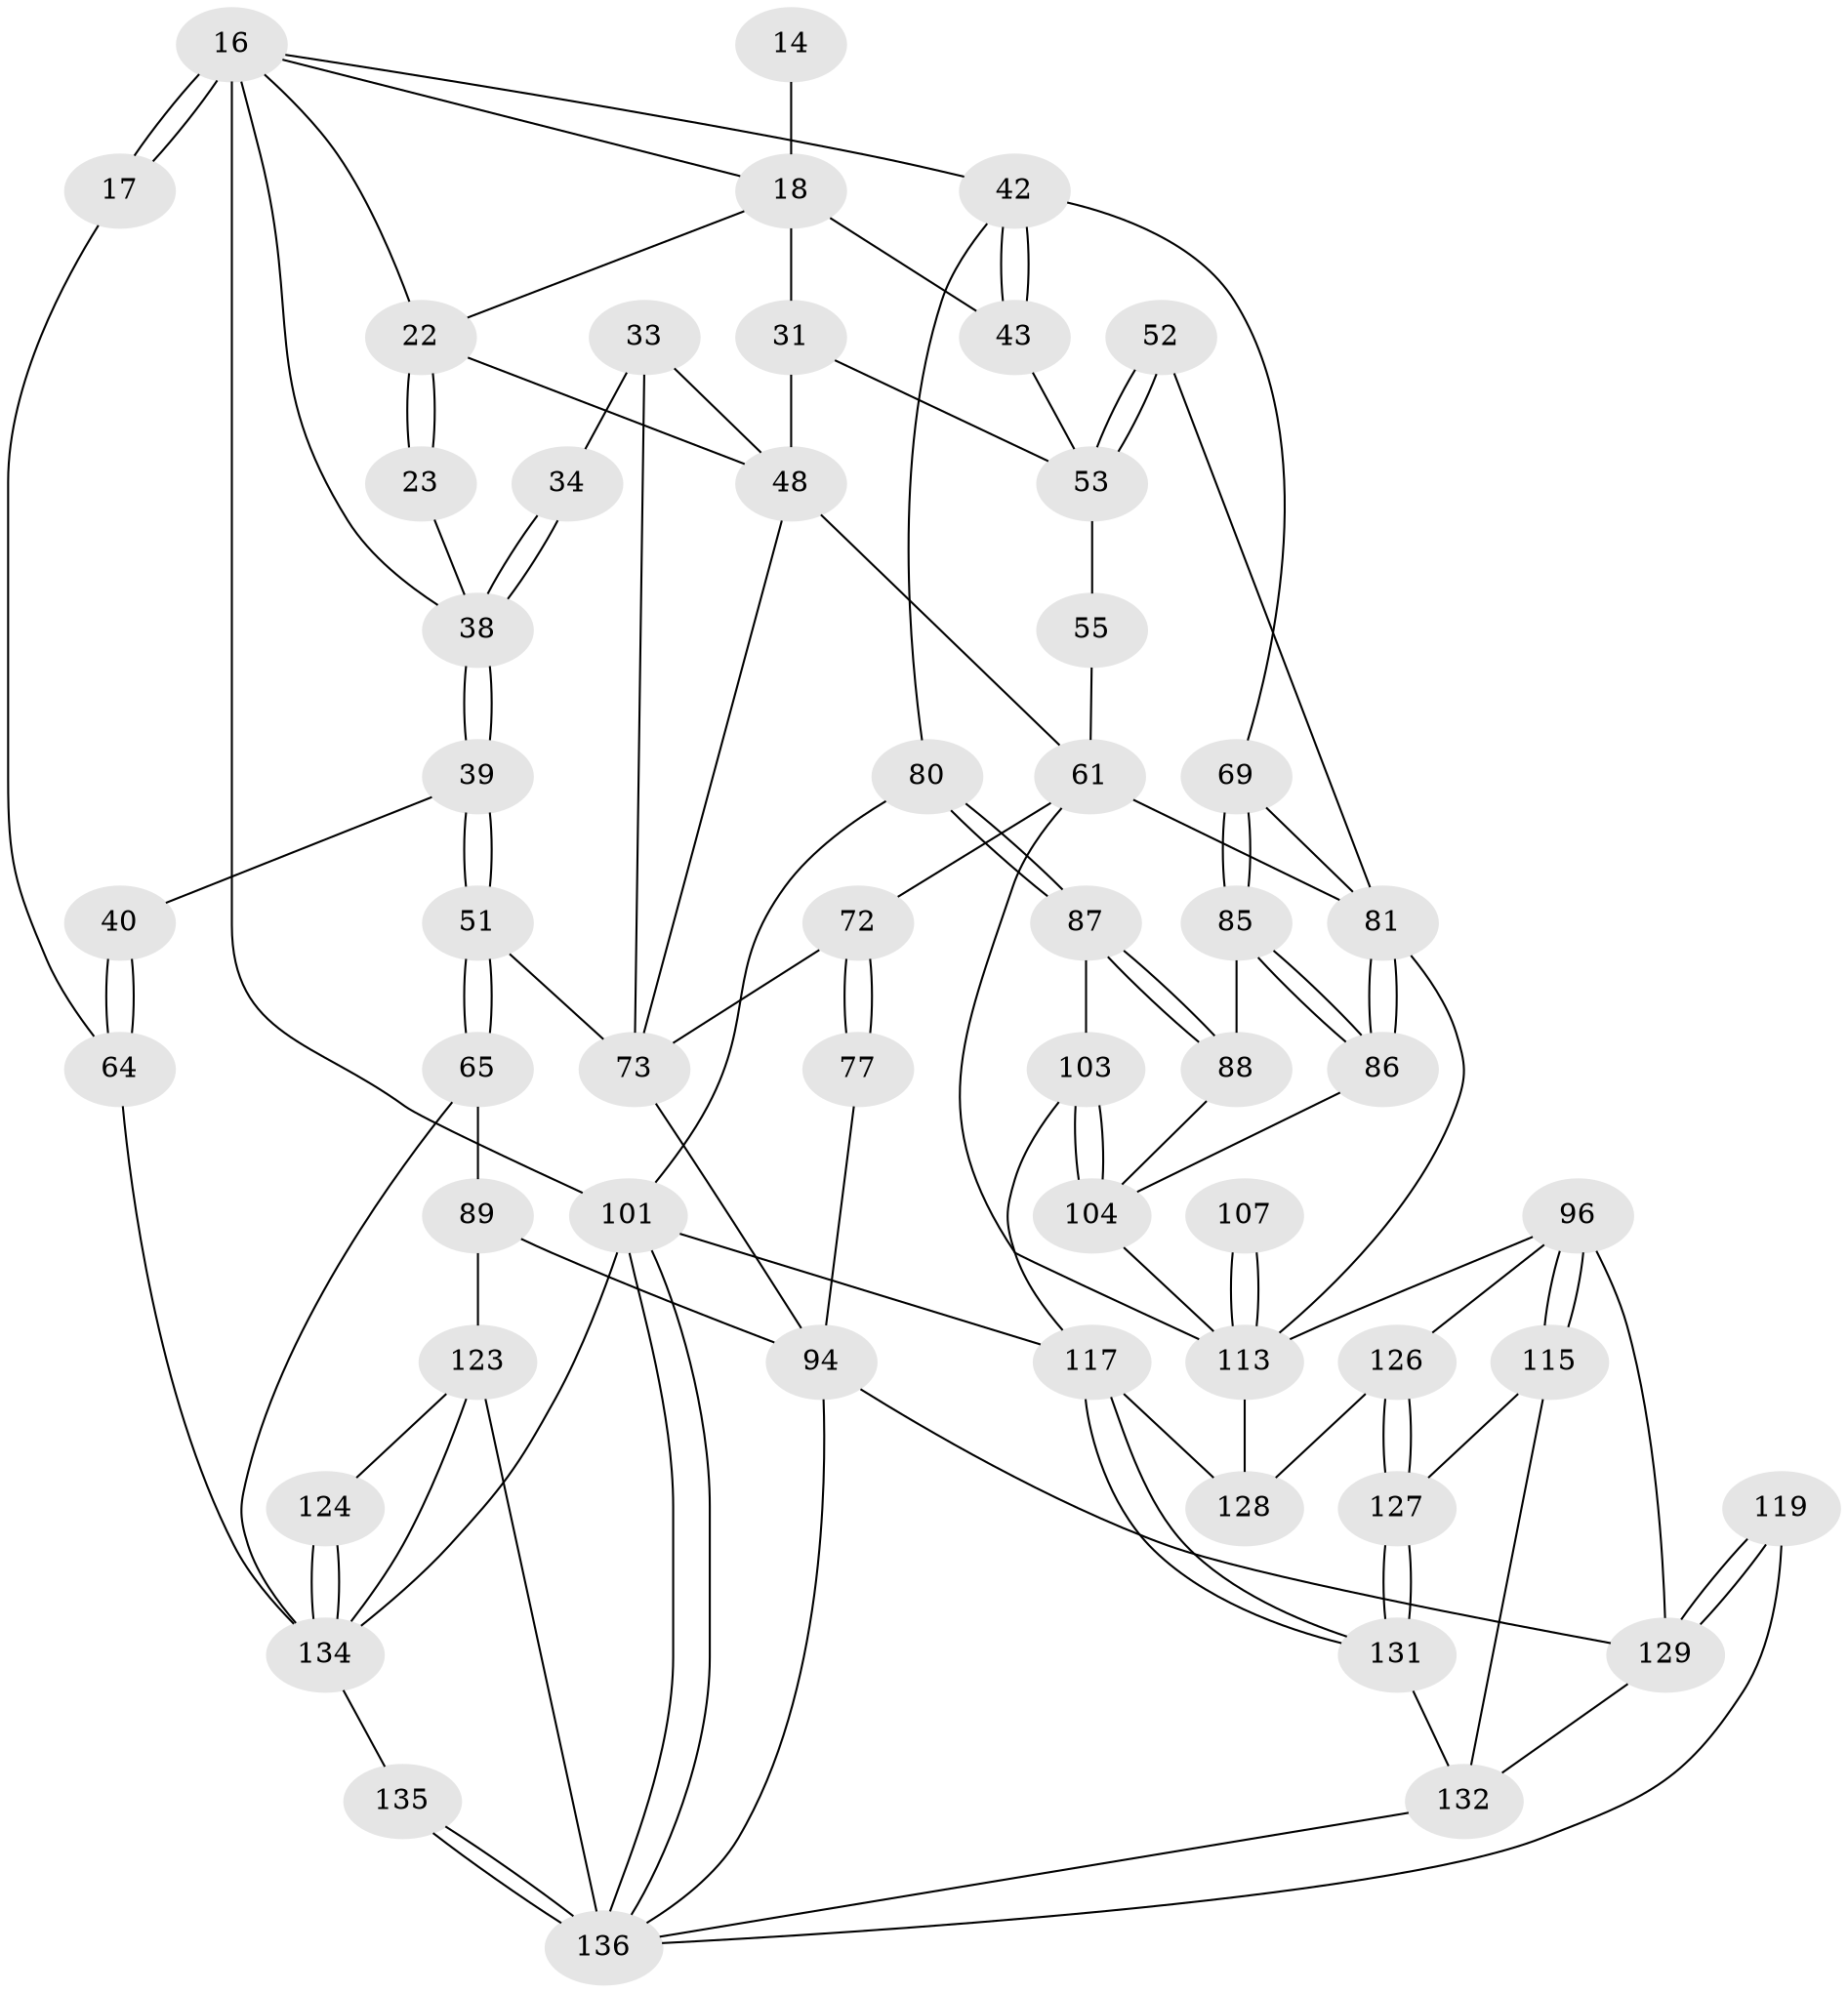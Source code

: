 // original degree distribution, {3: 0.029411764705882353, 4: 0.25, 6: 0.2647058823529412, 5: 0.45588235294117646}
// Generated by graph-tools (version 1.1) at 2025/06/03/04/25 22:06:14]
// undirected, 54 vertices, 117 edges
graph export_dot {
graph [start="1"]
  node [color=gray90,style=filled];
  14 [pos="+0.6940146134159487+0.11328381619577924"];
  16 [pos="+0.15330000092944934+0.1608811595778011",super="+15+4"];
  17 [pos="+0+0"];
  18 [pos="+0.5602657807762222+0.10527585109478088",super="+7+6+13"];
  22 [pos="+0.5193737685391672+0.2869977795457982",super="+9"];
  23 [pos="+0.4041354897922022+0.17421283946878166"];
  31 [pos="+0.7055158220655592+0.28805551437578397",super="+20"];
  33 [pos="+0.4067489132184416+0.33722536018204197"];
  34 [pos="+0.3774954831559578+0.31912257959275586"];
  38 [pos="+0.22767132059084577+0.30641908836294324",super="+25+24"];
  39 [pos="+0.17953292365045384+0.42104972373391925"];
  40 [pos="+0.01687584527093556+0.4213995325349351",super="+37"];
  42 [pos="+1+0.40254151553555595",super="+41+35+26"];
  43 [pos="+0.912482984456431+0.40475347438484127",super="+29+28"];
  48 [pos="+0.5418986435313426+0.45954844809788364",super="+32"];
  51 [pos="+0.24755920858417646+0.5156603463387442"];
  52 [pos="+0.8619844006058257+0.45074322956046214"];
  53 [pos="+0.7674963167503726+0.497461356678168",super="+45+49"];
  55 [pos="+0.7645084687104726+0.4999260403297605",super="+46"];
  61 [pos="+0.8444546799873266+0.5599820914268746",super="+57+58+47"];
  64 [pos="+0+0.4648879978331439",super="+36"];
  65 [pos="+0.24450614432320195+0.5508213027693298"];
  69 [pos="+0.9520314956605569+0.625660818655063",super="+62"];
  72 [pos="+0.43960284099004526+0.5694572676530623",super="+71"];
  73 [pos="+0.427781051404071+0.5573365951049917",super="+54"];
  77 [pos="+0.48272307815928994+0.680114970470684"];
  80 [pos="+1+0.6985651536836075"];
  81 [pos="+0.8562374407416672+0.6876211234605533",super="+76+70+63"];
  85 [pos="+0.9615155722817578+0.6726821346863838"];
  86 [pos="+0.866763215602958+0.6883877460761973"];
  87 [pos="+0.9856975241566241+0.6889166712889135"];
  88 [pos="+0.9717170203476709+0.6800982405093027"];
  89 [pos="+0.3570569355400952+0.7421479158543841",super="+75"];
  94 [pos="+0.38708337256603836+0.7431776170645605",super="+93+74"];
  96 [pos="+0.568708973639395+0.8062441115397068",super="+95"];
  101 [pos="+0+1",super="+79"];
  103 [pos="+0.9436064357624855+0.7785925649258362"];
  104 [pos="+0.9399042478441828+0.7772474149125271",super="+102"];
  107 [pos="+0.816537302814318+0.8094339969974725"];
  113 [pos="+0.8544508274676457+0.8310342569384865",super="+105+106+108"];
  115 [pos="+0.5858899925921662+0.826950212845635"];
  117 [pos="+1+1",super="+116"];
  119 [pos="+0.43966233960842355+0.8741737417883011"];
  123 [pos="+0.15156635950570368+0.8361433510020828",super="+91"];
  124 [pos="+0.0988115511632353+0.8562057999294886",super="+109"];
  126 [pos="+0.7233394278183332+0.8799454177336969",super="+112"];
  127 [pos="+0.680521193353455+0.89916269984897",super="+114"];
  128 [pos="+0.7856400328802101+0.8931531238358523",super="+118+110"];
  129 [pos="+0.5060934833475857+0.8943254144630516",super="+97+98"];
  131 [pos="+0.6107733053223033+1"];
  132 [pos="+0.606284072439492+1",super="+130"];
  134 [pos="+0.08300666427007061+0.9137319616604086",super="+100+92"];
  135 [pos="+0.13128819846257295+1"];
  136 [pos="+0.1033820886111888+1",super="+133+122+125"];
  14 -- 18 [weight=3];
  16 -- 17 [weight=2];
  16 -- 17;
  16 -- 22;
  16 -- 101 [weight=2];
  16 -- 38;
  16 -- 42;
  16 -- 18;
  17 -- 64;
  18 -- 22;
  18 -- 31 [weight=3];
  18 -- 43;
  22 -- 23 [weight=2];
  22 -- 23;
  22 -- 48;
  23 -- 38;
  31 -- 53;
  31 -- 48;
  33 -- 34;
  33 -- 73;
  33 -- 48;
  34 -- 38 [weight=2];
  34 -- 38;
  38 -- 39;
  38 -- 39;
  39 -- 40;
  39 -- 51;
  39 -- 51;
  40 -- 64 [weight=2];
  40 -- 64;
  42 -- 43 [weight=3];
  42 -- 43;
  42 -- 80;
  42 -- 69;
  43 -- 53 [weight=2];
  48 -- 61;
  48 -- 73;
  51 -- 65;
  51 -- 65;
  51 -- 73;
  52 -- 53 [weight=2];
  52 -- 53;
  52 -- 81;
  53 -- 55 [weight=2];
  55 -- 61 [weight=2];
  61 -- 72;
  61 -- 81 [weight=2];
  61 -- 113;
  64 -- 134;
  65 -- 134;
  65 -- 89;
  69 -- 85;
  69 -- 85;
  69 -- 81 [weight=2];
  72 -- 73;
  72 -- 77 [weight=2];
  72 -- 77;
  73 -- 94;
  77 -- 94;
  80 -- 87;
  80 -- 87;
  80 -- 101;
  81 -- 86;
  81 -- 86;
  81 -- 113;
  85 -- 86;
  85 -- 86;
  85 -- 88;
  86 -- 104;
  87 -- 88;
  87 -- 88;
  87 -- 103;
  88 -- 104;
  89 -- 94 [weight=2];
  89 -- 123;
  94 -- 136;
  94 -- 129;
  96 -- 115;
  96 -- 115;
  96 -- 129;
  96 -- 126;
  96 -- 113;
  101 -- 136;
  101 -- 136;
  101 -- 134;
  101 -- 117;
  103 -- 104;
  103 -- 104;
  103 -- 117;
  104 -- 113;
  107 -- 113 [weight=3];
  107 -- 113;
  113 -- 128 [weight=2];
  115 -- 127;
  115 -- 132;
  117 -- 131;
  117 -- 131;
  117 -- 128;
  119 -- 129 [weight=2];
  119 -- 129;
  119 -- 136;
  123 -- 124;
  123 -- 136 [weight=2];
  123 -- 134;
  124 -- 134 [weight=3];
  124 -- 134;
  126 -- 127 [weight=2];
  126 -- 127;
  126 -- 128 [weight=2];
  127 -- 131;
  127 -- 131;
  129 -- 132;
  131 -- 132;
  132 -- 136;
  134 -- 135;
  135 -- 136 [weight=2];
  135 -- 136;
}
